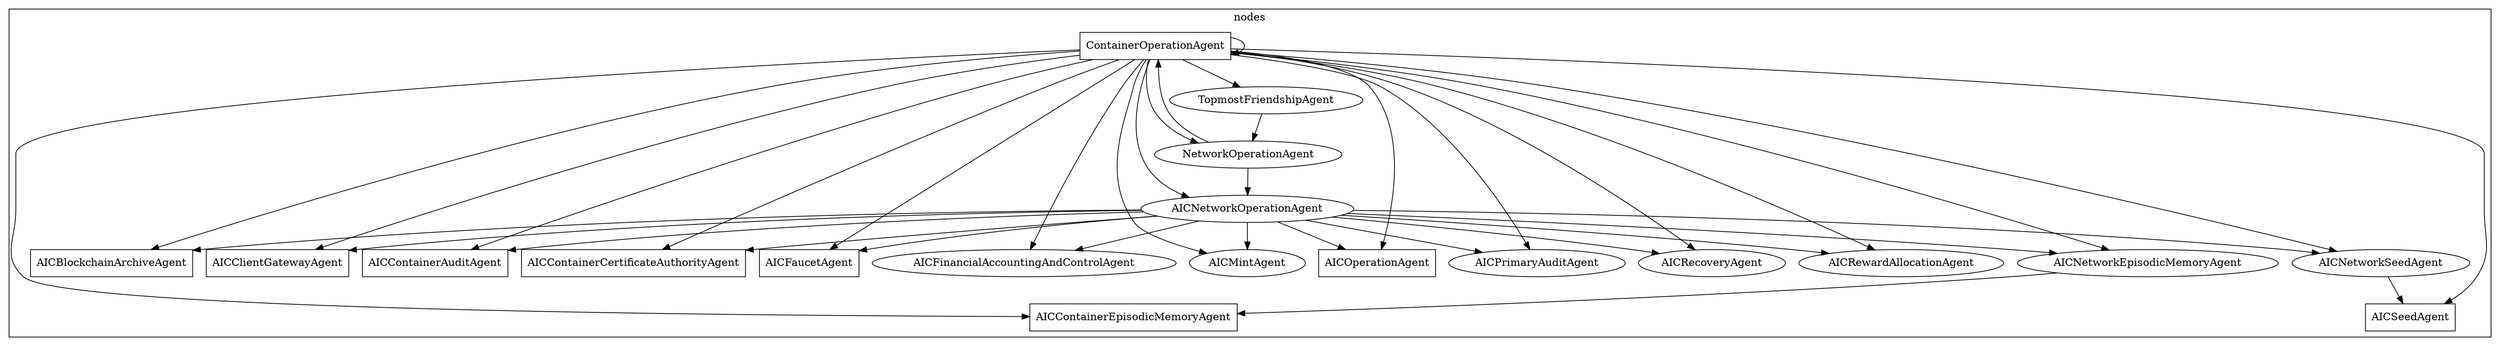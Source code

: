 digraph "agents-graph" {
  ratio = "auto" ;
  mincross = 2.0 ;
subgraph cluster_agents {
  label = "nodes"
  NAICBlockchainArchiveAgent [
    shape = box
    label = "AICBlockchainArchiveAgent" ];
  NAICClientGatewayAgent [
    shape = box
    label = "AICClientGatewayAgent" ];
  NAICContainerAuditAgent [
    shape = box
    label = "AICContainerAuditAgent" ];
  NAICContainerCertificateAuthorityAgent [
    shape = box
    label = "AICContainerCertificateAuthorityAgent" ];
  NAICContainerEpisodicMemoryAgent [
    shape = box
    label = "AICContainerEpisodicMemoryAgent" ];
  NAICFaucetAgent [
    shape = box
    label = "AICFaucetAgent" ];
  NAICFinancialAccountingAndControlAgent [
    shape = oval
    label = "AICFinancialAccountingAndControlAgent" ];
  NAICMintAgent [
    shape = oval
    label = "AICMintAgent" ];
  NAICNetworkEpisodicMemoryAgent [
    shape = oval
    label = "AICNetworkEpisodicMemoryAgent" ];
  NAICNetworkOperationAgent [
    shape = oval
    label = "AICNetworkOperationAgent" ];
  NAICNetworkSeedAgent [
    shape = oval
    label = "AICNetworkSeedAgent" ];
  NAICOperationAgent [
    shape = box
    label = "AICOperationAgent" ];
  NAICPrimaryAuditAgent [
    shape = oval
    label = "AICPrimaryAuditAgent" ];
  NAICRecoveryAgent [
    shape = oval
    label = "AICRecoveryAgent" ];
  NAICRewardAllocationAgent [
    shape = oval
    label = "AICRewardAllocationAgent" ];
  NAICSeedAgent [
    shape = box
    label = "AICSeedAgent" ];
  NContainerOperationAgent [
    shape = box
    label = "ContainerOperationAgent" ];
  NNetworkOperationAgent [
    shape = oval
    label = "NetworkOperationAgent" ];
  NTopmostFriendshipAgent [
    shape = oval
    label = "TopmostFriendshipAgent" ];
  }  NAICNetworkOperationAgent -> NAICPrimaryAuditAgent;
  NAICNetworkOperationAgent -> NAICNetworkSeedAgent;
  NAICNetworkSeedAgent -> NAICSeedAgent;
  NContainerOperationAgent -> NAICContainerAuditAgent;
  NContainerOperationAgent -> NAICContainerEpisodicMemoryAgent;
  NAICNetworkOperationAgent -> NAICRecoveryAgent;
  NAICNetworkOperationAgent -> NAICBlockchainArchiveAgent;
  NContainerOperationAgent -> NAICSeedAgent;
  NAICNetworkOperationAgent -> NAICMintAgent;
  NContainerOperationAgent -> NAICContainerCertificateAuthorityAgent;
  NContainerOperationAgent -> NAICFaucetAgent;
  NContainerOperationAgent -> NNetworkOperationAgent;
  NContainerOperationAgent -> NAICFinancialAccountingAndControlAgent;
  NContainerOperationAgent -> NAICNetworkSeedAgent;
  NTopmostFriendshipAgent -> NNetworkOperationAgent;
  NContainerOperationAgent -> NAICBlockchainArchiveAgent;
  NContainerOperationAgent -> NContainerOperationAgent;
  NAICNetworkOperationAgent -> NAICOperationAgent;
  NContainerOperationAgent -> NAICClientGatewayAgent;
  NAICNetworkEpisodicMemoryAgent -> NAICContainerEpisodicMemoryAgent;
  NContainerOperationAgent -> NAICNetworkEpisodicMemoryAgent;
  NAICNetworkOperationAgent -> NAICFinancialAccountingAndControlAgent;
  NContainerOperationAgent -> NAICMintAgent;
  NContainerOperationAgent -> NAICOperationAgent;
  NAICNetworkOperationAgent -> NAICFaucetAgent;
  NAICNetworkOperationAgent -> NAICContainerAuditAgent;
  NContainerOperationAgent -> NTopmostFriendshipAgent;
  NAICNetworkOperationAgent -> NAICContainerCertificateAuthorityAgent;
  NContainerOperationAgent -> NAICNetworkOperationAgent;
  NAICNetworkOperationAgent -> NAICNetworkEpisodicMemoryAgent;
  NNetworkOperationAgent -> NContainerOperationAgent;
  NContainerOperationAgent -> NAICRewardAllocationAgent;
  NContainerOperationAgent -> NAICRecoveryAgent;
  NAICNetworkOperationAgent -> NAICClientGatewayAgent;
  NContainerOperationAgent -> NAICPrimaryAuditAgent;
  NNetworkOperationAgent -> NAICNetworkOperationAgent;
  NAICNetworkOperationAgent -> NAICRewardAllocationAgent;

}